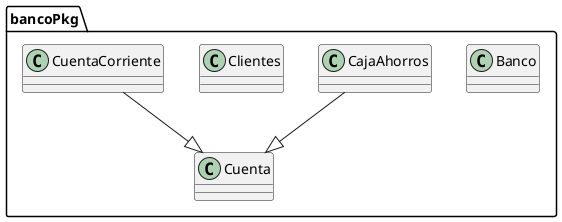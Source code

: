 @startuml
class bancoPkg.Banco
class bancoPkg.CajaAhorros
class bancoPkg.Clientes
class bancoPkg.Cuenta
class bancoPkg.CuentaCorriente
bancoPkg.CajaAhorros --|> bancoPkg.Cuenta
bancoPkg.CuentaCorriente --|> bancoPkg.Cuenta
@enduml